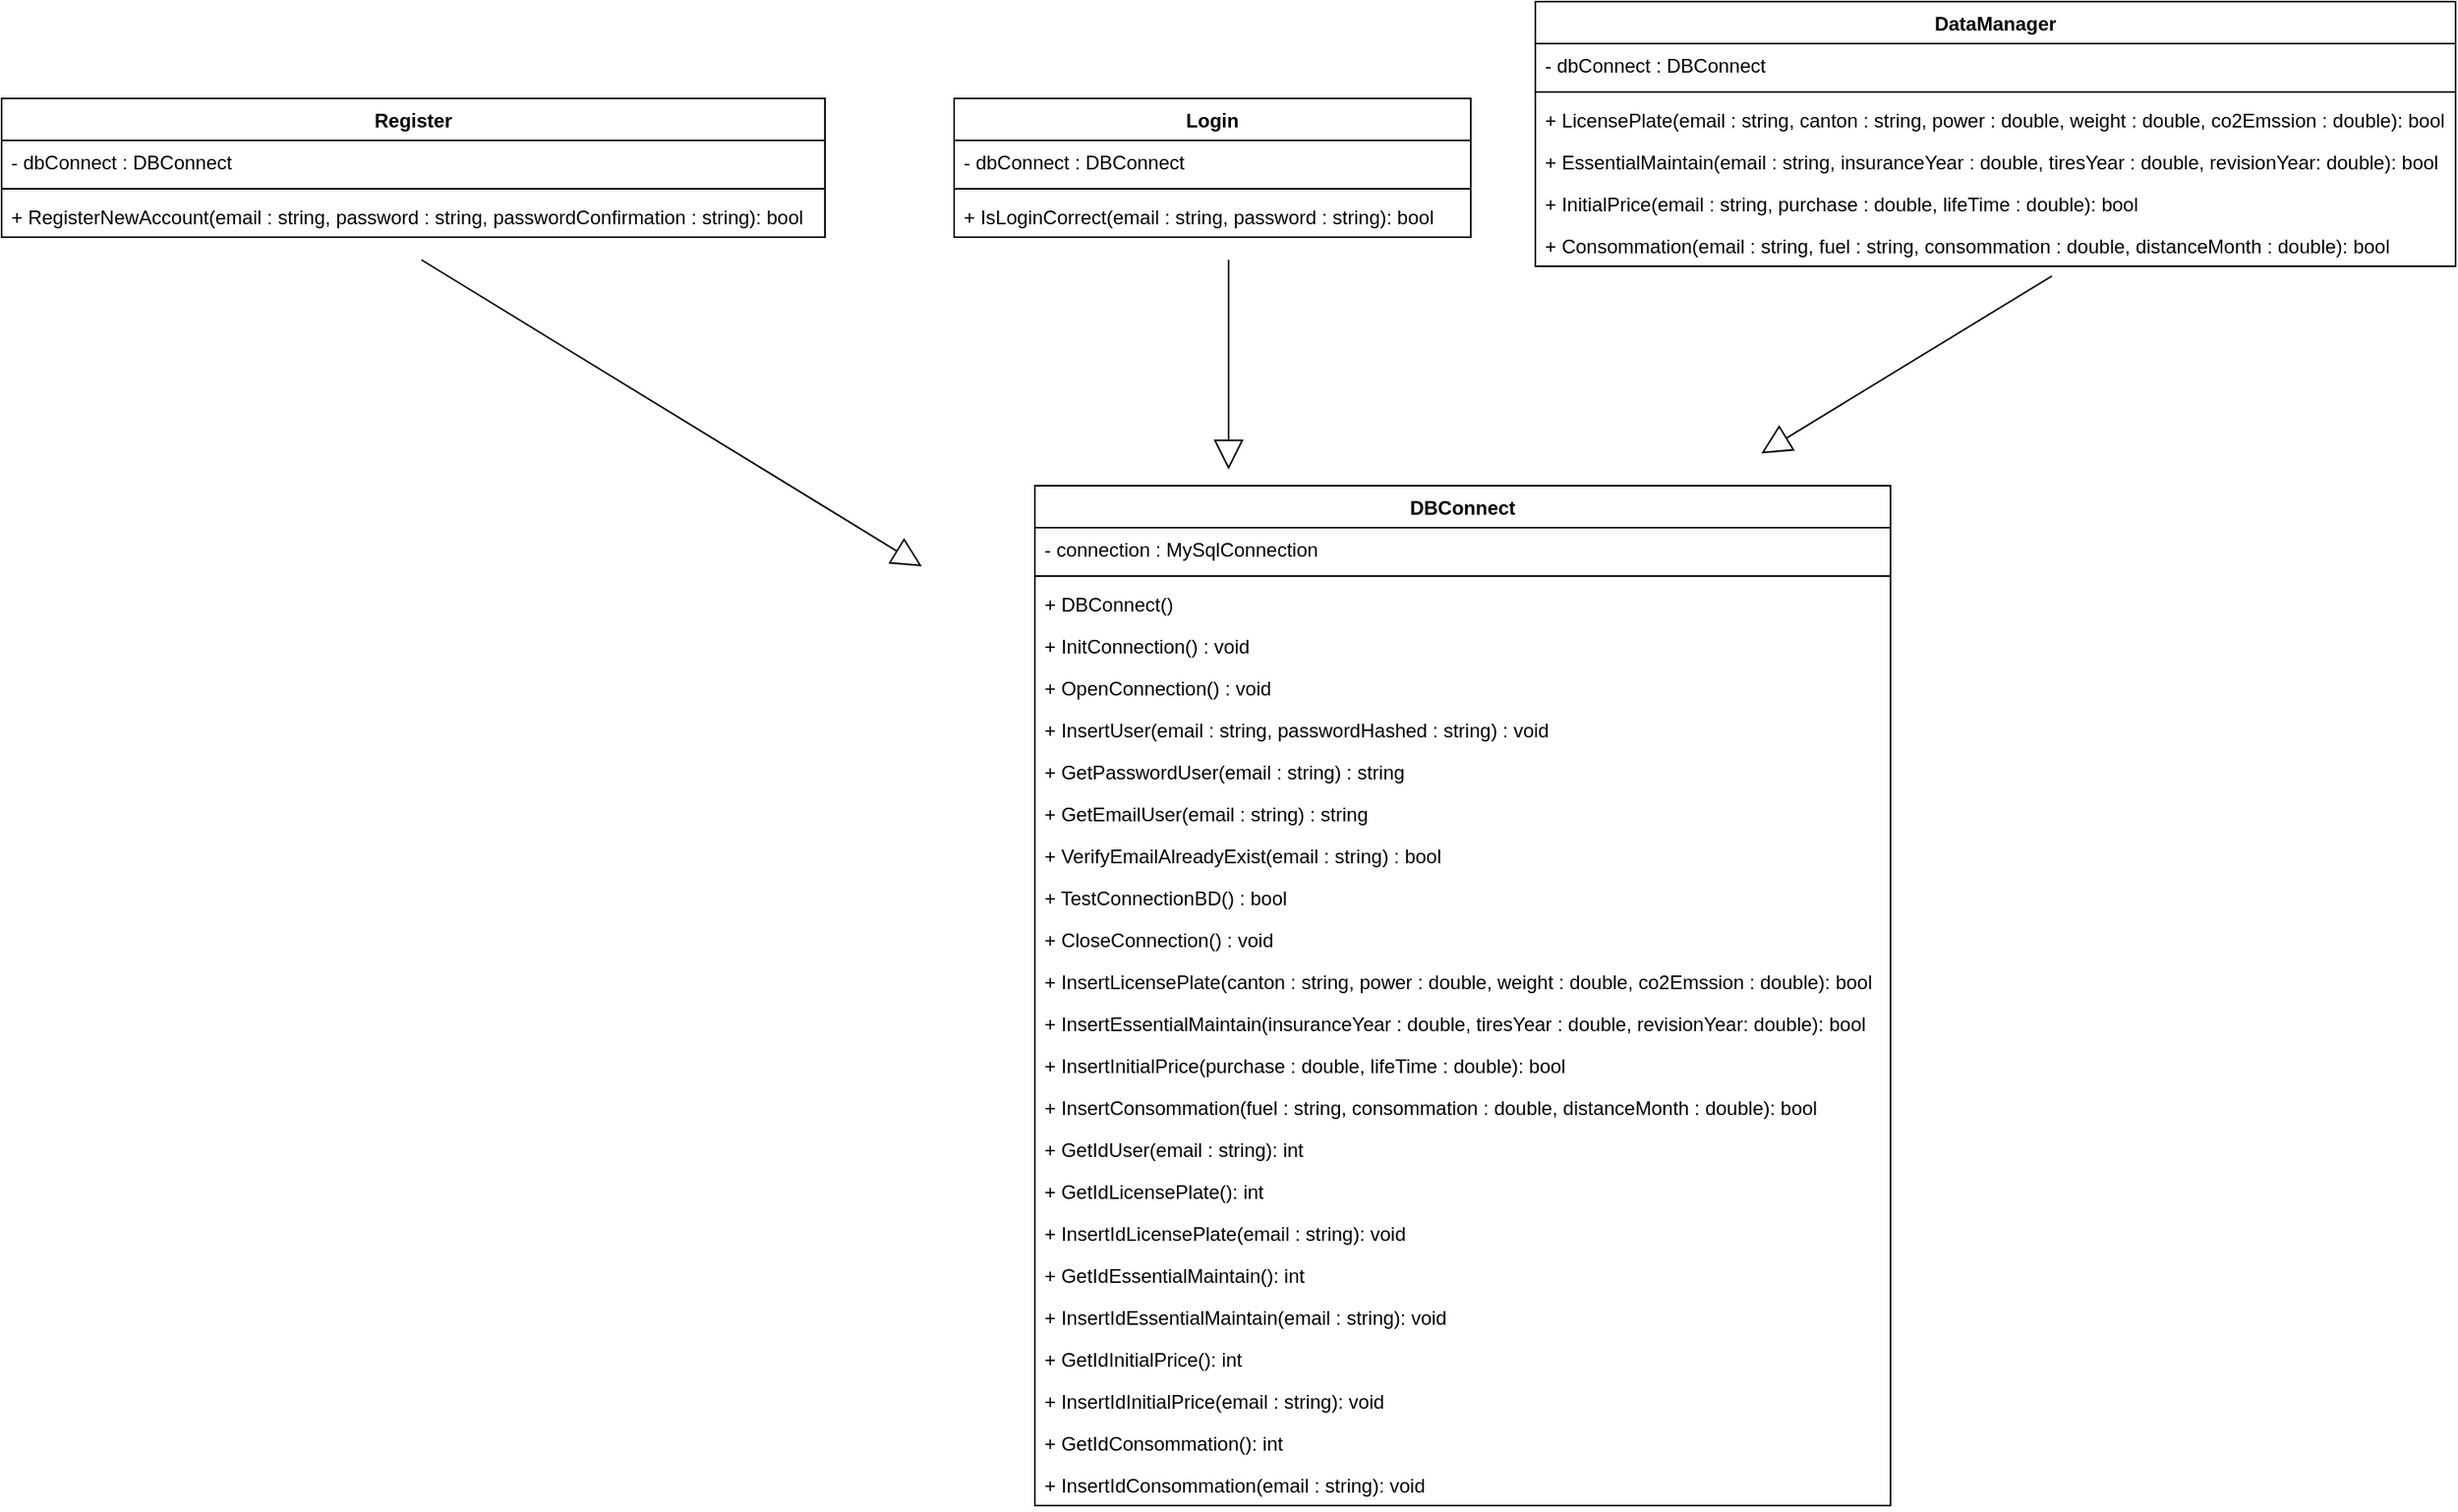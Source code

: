 <mxfile version="12.4.2" type="device" pages="1"><diagram id="-sykMPhhR_Rqp7SQ61lB" name="Diagramme de classe"><mxGraphModel dx="2255" dy="806" grid="1" gridSize="10" guides="1" tooltips="1" connect="1" arrows="1" fold="1" page="1" pageScale="1" pageWidth="1169" pageHeight="827" math="0" shadow="0"><root><mxCell id="0"/><mxCell id="1" parent="0"/><mxCell id="Oq_2yFGlB-gFQea5BF6U-1" value="Register" style="swimlane;fontStyle=1;align=center;verticalAlign=top;childLayout=stackLayout;horizontal=1;startSize=26;horizontalStack=0;resizeParent=1;resizeParentMax=0;resizeLast=0;collapsible=1;marginBottom=0;" parent="1" vertex="1"><mxGeometry x="-390" y="180" width="510" height="86" as="geometry"/></mxCell><mxCell id="Oq_2yFGlB-gFQea5BF6U-2" value="- dbConnect : DBConnect" style="text;strokeColor=none;fillColor=none;align=left;verticalAlign=top;spacingLeft=4;spacingRight=4;overflow=hidden;rotatable=0;points=[[0,0.5],[1,0.5]];portConstraint=eastwest;" parent="Oq_2yFGlB-gFQea5BF6U-1" vertex="1"><mxGeometry y="26" width="510" height="26" as="geometry"/></mxCell><mxCell id="Oq_2yFGlB-gFQea5BF6U-3" value="" style="line;strokeWidth=1;fillColor=none;align=left;verticalAlign=middle;spacingTop=-1;spacingLeft=3;spacingRight=3;rotatable=0;labelPosition=right;points=[];portConstraint=eastwest;" parent="Oq_2yFGlB-gFQea5BF6U-1" vertex="1"><mxGeometry y="52" width="510" height="8" as="geometry"/></mxCell><mxCell id="Oq_2yFGlB-gFQea5BF6U-4" value="+ RegisterNewAccount(email : string, password : string, passwordConfirmation : string): bool" style="text;strokeColor=none;fillColor=none;align=left;verticalAlign=top;spacingLeft=4;spacingRight=4;overflow=hidden;rotatable=0;points=[[0,0.5],[1,0.5]];portConstraint=eastwest;" parent="Oq_2yFGlB-gFQea5BF6U-1" vertex="1"><mxGeometry y="60" width="510" height="26" as="geometry"/></mxCell><mxCell id="Oq_2yFGlB-gFQea5BF6U-5" value="Login" style="swimlane;fontStyle=1;align=center;verticalAlign=top;childLayout=stackLayout;horizontal=1;startSize=26;horizontalStack=0;resizeParent=1;resizeParentMax=0;resizeLast=0;collapsible=1;marginBottom=0;" parent="1" vertex="1"><mxGeometry x="200" y="180" width="320" height="86" as="geometry"/></mxCell><mxCell id="Oq_2yFGlB-gFQea5BF6U-6" value="- dbConnect : DBConnect" style="text;strokeColor=none;fillColor=none;align=left;verticalAlign=top;spacingLeft=4;spacingRight=4;overflow=hidden;rotatable=0;points=[[0,0.5],[1,0.5]];portConstraint=eastwest;" parent="Oq_2yFGlB-gFQea5BF6U-5" vertex="1"><mxGeometry y="26" width="320" height="26" as="geometry"/></mxCell><mxCell id="Oq_2yFGlB-gFQea5BF6U-7" value="" style="line;strokeWidth=1;fillColor=none;align=left;verticalAlign=middle;spacingTop=-1;spacingLeft=3;spacingRight=3;rotatable=0;labelPosition=right;points=[];portConstraint=eastwest;" parent="Oq_2yFGlB-gFQea5BF6U-5" vertex="1"><mxGeometry y="52" width="320" height="8" as="geometry"/></mxCell><mxCell id="Oq_2yFGlB-gFQea5BF6U-8" value="+ IsLoginCorrect(email : string, password : string): bool" style="text;strokeColor=none;fillColor=none;align=left;verticalAlign=top;spacingLeft=4;spacingRight=4;overflow=hidden;rotatable=0;points=[[0,0.5],[1,0.5]];portConstraint=eastwest;" parent="Oq_2yFGlB-gFQea5BF6U-5" vertex="1"><mxGeometry y="60" width="320" height="26" as="geometry"/></mxCell><mxCell id="Oq_2yFGlB-gFQea5BF6U-9" value="DataManager" style="swimlane;fontStyle=1;align=center;verticalAlign=top;childLayout=stackLayout;horizontal=1;startSize=26;horizontalStack=0;resizeParent=1;resizeParentMax=0;resizeLast=0;collapsible=1;marginBottom=0;" parent="1" vertex="1"><mxGeometry x="560" y="120" width="570" height="164" as="geometry"/></mxCell><mxCell id="Oq_2yFGlB-gFQea5BF6U-10" value="- dbConnect : DBConnect" style="text;strokeColor=none;fillColor=none;align=left;verticalAlign=top;spacingLeft=4;spacingRight=4;overflow=hidden;rotatable=0;points=[[0,0.5],[1,0.5]];portConstraint=eastwest;" parent="Oq_2yFGlB-gFQea5BF6U-9" vertex="1"><mxGeometry y="26" width="570" height="26" as="geometry"/></mxCell><mxCell id="Oq_2yFGlB-gFQea5BF6U-11" value="" style="line;strokeWidth=1;fillColor=none;align=left;verticalAlign=middle;spacingTop=-1;spacingLeft=3;spacingRight=3;rotatable=0;labelPosition=right;points=[];portConstraint=eastwest;" parent="Oq_2yFGlB-gFQea5BF6U-9" vertex="1"><mxGeometry y="52" width="570" height="8" as="geometry"/></mxCell><mxCell id="Oq_2yFGlB-gFQea5BF6U-12" value="+ LicensePlate(email : string, canton : string, power : double, weight : double, co2Emssion : double): bool" style="text;strokeColor=none;fillColor=none;align=left;verticalAlign=top;spacingLeft=4;spacingRight=4;overflow=hidden;rotatable=0;points=[[0,0.5],[1,0.5]];portConstraint=eastwest;" parent="Oq_2yFGlB-gFQea5BF6U-9" vertex="1"><mxGeometry y="60" width="570" height="26" as="geometry"/></mxCell><mxCell id="Oq_2yFGlB-gFQea5BF6U-17" value="+ EssentialMaintain(email : string, insuranceYear : double, tiresYear : double, revisionYear: double): bool" style="text;strokeColor=none;fillColor=none;align=left;verticalAlign=top;spacingLeft=4;spacingRight=4;overflow=hidden;rotatable=0;points=[[0,0.5],[1,0.5]];portConstraint=eastwest;" parent="Oq_2yFGlB-gFQea5BF6U-9" vertex="1"><mxGeometry y="86" width="570" height="26" as="geometry"/></mxCell><mxCell id="Oq_2yFGlB-gFQea5BF6U-18" value="+ InitialPrice(email : string, purchase : double, lifeTime : double): bool" style="text;strokeColor=none;fillColor=none;align=left;verticalAlign=top;spacingLeft=4;spacingRight=4;overflow=hidden;rotatable=0;points=[[0,0.5],[1,0.5]];portConstraint=eastwest;" parent="Oq_2yFGlB-gFQea5BF6U-9" vertex="1"><mxGeometry y="112" width="570" height="26" as="geometry"/></mxCell><mxCell id="Oq_2yFGlB-gFQea5BF6U-19" value="+ Consommation(email : string, fuel : string, consommation : double, distanceMonth : double): bool" style="text;strokeColor=none;fillColor=none;align=left;verticalAlign=top;spacingLeft=4;spacingRight=4;overflow=hidden;rotatable=0;points=[[0,0.5],[1,0.5]];portConstraint=eastwest;" parent="Oq_2yFGlB-gFQea5BF6U-9" vertex="1"><mxGeometry y="138" width="570" height="26" as="geometry"/></mxCell><mxCell id="Oq_2yFGlB-gFQea5BF6U-13" value="DBConnect" style="swimlane;fontStyle=1;align=center;verticalAlign=top;childLayout=stackLayout;horizontal=1;startSize=26;horizontalStack=0;resizeParent=1;resizeParentMax=0;resizeLast=0;collapsible=1;marginBottom=0;" parent="1" vertex="1"><mxGeometry x="250" y="420" width="530" height="632" as="geometry"/></mxCell><mxCell id="Oq_2yFGlB-gFQea5BF6U-14" value="- connection : MySqlConnection" style="text;strokeColor=none;fillColor=none;align=left;verticalAlign=top;spacingLeft=4;spacingRight=4;overflow=hidden;rotatable=0;points=[[0,0.5],[1,0.5]];portConstraint=eastwest;" parent="Oq_2yFGlB-gFQea5BF6U-13" vertex="1"><mxGeometry y="26" width="530" height="26" as="geometry"/></mxCell><mxCell id="Oq_2yFGlB-gFQea5BF6U-15" value="" style="line;strokeWidth=1;fillColor=none;align=left;verticalAlign=middle;spacingTop=-1;spacingLeft=3;spacingRight=3;rotatable=0;labelPosition=right;points=[];portConstraint=eastwest;" parent="Oq_2yFGlB-gFQea5BF6U-13" vertex="1"><mxGeometry y="52" width="530" height="8" as="geometry"/></mxCell><mxCell id="Oq_2yFGlB-gFQea5BF6U-16" value="+ DBConnect()" style="text;strokeColor=none;fillColor=none;align=left;verticalAlign=top;spacingLeft=4;spacingRight=4;overflow=hidden;rotatable=0;points=[[0,0.5],[1,0.5]];portConstraint=eastwest;" parent="Oq_2yFGlB-gFQea5BF6U-13" vertex="1"><mxGeometry y="60" width="530" height="26" as="geometry"/></mxCell><mxCell id="Oq_2yFGlB-gFQea5BF6U-20" value="+ InitConnection() : void" style="text;strokeColor=none;fillColor=none;align=left;verticalAlign=top;spacingLeft=4;spacingRight=4;overflow=hidden;rotatable=0;points=[[0,0.5],[1,0.5]];portConstraint=eastwest;" parent="Oq_2yFGlB-gFQea5BF6U-13" vertex="1"><mxGeometry y="86" width="530" height="26" as="geometry"/></mxCell><mxCell id="Oq_2yFGlB-gFQea5BF6U-21" value="+ OpenConnection() : void" style="text;strokeColor=none;fillColor=none;align=left;verticalAlign=top;spacingLeft=4;spacingRight=4;overflow=hidden;rotatable=0;points=[[0,0.5],[1,0.5]];portConstraint=eastwest;" parent="Oq_2yFGlB-gFQea5BF6U-13" vertex="1"><mxGeometry y="112" width="530" height="26" as="geometry"/></mxCell><mxCell id="Oq_2yFGlB-gFQea5BF6U-22" value="+ InsertUser(email : string, passwordHashed : string) : void" style="text;strokeColor=none;fillColor=none;align=left;verticalAlign=top;spacingLeft=4;spacingRight=4;overflow=hidden;rotatable=0;points=[[0,0.5],[1,0.5]];portConstraint=eastwest;" parent="Oq_2yFGlB-gFQea5BF6U-13" vertex="1"><mxGeometry y="138" width="530" height="26" as="geometry"/></mxCell><mxCell id="Oq_2yFGlB-gFQea5BF6U-23" value="+ GetPasswordUser(email : string) : string" style="text;strokeColor=none;fillColor=none;align=left;verticalAlign=top;spacingLeft=4;spacingRight=4;overflow=hidden;rotatable=0;points=[[0,0.5],[1,0.5]];portConstraint=eastwest;" parent="Oq_2yFGlB-gFQea5BF6U-13" vertex="1"><mxGeometry y="164" width="530" height="26" as="geometry"/></mxCell><mxCell id="Oq_2yFGlB-gFQea5BF6U-24" value="+ GetEmailUser(email : string) : string" style="text;strokeColor=none;fillColor=none;align=left;verticalAlign=top;spacingLeft=4;spacingRight=4;overflow=hidden;rotatable=0;points=[[0,0.5],[1,0.5]];portConstraint=eastwest;" parent="Oq_2yFGlB-gFQea5BF6U-13" vertex="1"><mxGeometry y="190" width="530" height="26" as="geometry"/></mxCell><mxCell id="Oq_2yFGlB-gFQea5BF6U-25" value="+ VerifyEmailAlreadyExist(email : string) : bool" style="text;strokeColor=none;fillColor=none;align=left;verticalAlign=top;spacingLeft=4;spacingRight=4;overflow=hidden;rotatable=0;points=[[0,0.5],[1,0.5]];portConstraint=eastwest;" parent="Oq_2yFGlB-gFQea5BF6U-13" vertex="1"><mxGeometry y="216" width="530" height="26" as="geometry"/></mxCell><mxCell id="Oq_2yFGlB-gFQea5BF6U-26" value="+ TestConnectionBD() : bool" style="text;strokeColor=none;fillColor=none;align=left;verticalAlign=top;spacingLeft=4;spacingRight=4;overflow=hidden;rotatable=0;points=[[0,0.5],[1,0.5]];portConstraint=eastwest;" parent="Oq_2yFGlB-gFQea5BF6U-13" vertex="1"><mxGeometry y="242" width="530" height="26" as="geometry"/></mxCell><mxCell id="Oq_2yFGlB-gFQea5BF6U-27" value="+ CloseConnection() : void" style="text;strokeColor=none;fillColor=none;align=left;verticalAlign=top;spacingLeft=4;spacingRight=4;overflow=hidden;rotatable=0;points=[[0,0.5],[1,0.5]];portConstraint=eastwest;" parent="Oq_2yFGlB-gFQea5BF6U-13" vertex="1"><mxGeometry y="268" width="530" height="26" as="geometry"/></mxCell><mxCell id="Oq_2yFGlB-gFQea5BF6U-28" value="+ InsertLicensePlate(canton : string, power : double, weight : double, co2Emssion : double): bool" style="text;strokeColor=none;fillColor=none;align=left;verticalAlign=top;spacingLeft=4;spacingRight=4;overflow=hidden;rotatable=0;points=[[0,0.5],[1,0.5]];portConstraint=eastwest;" parent="Oq_2yFGlB-gFQea5BF6U-13" vertex="1"><mxGeometry y="294" width="530" height="26" as="geometry"/></mxCell><mxCell id="Oq_2yFGlB-gFQea5BF6U-29" value="+ InsertEssentialMaintain(insuranceYear : double, tiresYear : double, revisionYear: double): bool" style="text;strokeColor=none;fillColor=none;align=left;verticalAlign=top;spacingLeft=4;spacingRight=4;overflow=hidden;rotatable=0;points=[[0,0.5],[1,0.5]];portConstraint=eastwest;" parent="Oq_2yFGlB-gFQea5BF6U-13" vertex="1"><mxGeometry y="320" width="530" height="26" as="geometry"/></mxCell><mxCell id="Oq_2yFGlB-gFQea5BF6U-30" value="+ InsertInitialPrice(purchase : double, lifeTime : double): bool" style="text;strokeColor=none;fillColor=none;align=left;verticalAlign=top;spacingLeft=4;spacingRight=4;overflow=hidden;rotatable=0;points=[[0,0.5],[1,0.5]];portConstraint=eastwest;" parent="Oq_2yFGlB-gFQea5BF6U-13" vertex="1"><mxGeometry y="346" width="530" height="26" as="geometry"/></mxCell><mxCell id="Oq_2yFGlB-gFQea5BF6U-31" value="+ InsertConsommation(fuel : string, consommation : double, distanceMonth : double): bool" style="text;strokeColor=none;fillColor=none;align=left;verticalAlign=top;spacingLeft=4;spacingRight=4;overflow=hidden;rotatable=0;points=[[0,0.5],[1,0.5]];portConstraint=eastwest;" parent="Oq_2yFGlB-gFQea5BF6U-13" vertex="1"><mxGeometry y="372" width="530" height="26" as="geometry"/></mxCell><mxCell id="7bGTb5mCO8N4Drl3DOMC-1" value="+ GetIdUser(email : string): int" style="text;strokeColor=none;fillColor=none;align=left;verticalAlign=top;spacingLeft=4;spacingRight=4;overflow=hidden;rotatable=0;points=[[0,0.5],[1,0.5]];portConstraint=eastwest;" parent="Oq_2yFGlB-gFQea5BF6U-13" vertex="1"><mxGeometry y="398" width="530" height="26" as="geometry"/></mxCell><mxCell id="Oq_2yFGlB-gFQea5BF6U-32" value="+ GetIdLicensePlate(): int" style="text;strokeColor=none;fillColor=none;align=left;verticalAlign=top;spacingLeft=4;spacingRight=4;overflow=hidden;rotatable=0;points=[[0,0.5],[1,0.5]];portConstraint=eastwest;" parent="Oq_2yFGlB-gFQea5BF6U-13" vertex="1"><mxGeometry y="424" width="530" height="26" as="geometry"/></mxCell><mxCell id="Oq_2yFGlB-gFQea5BF6U-33" value="+ InsertIdLicensePlate(email : string): void" style="text;strokeColor=none;fillColor=none;align=left;verticalAlign=top;spacingLeft=4;spacingRight=4;overflow=hidden;rotatable=0;points=[[0,0.5],[1,0.5]];portConstraint=eastwest;" parent="Oq_2yFGlB-gFQea5BF6U-13" vertex="1"><mxGeometry y="450" width="530" height="26" as="geometry"/></mxCell><mxCell id="Oq_2yFGlB-gFQea5BF6U-34" value="+ GetIdEssentialMaintain(): int" style="text;strokeColor=none;fillColor=none;align=left;verticalAlign=top;spacingLeft=4;spacingRight=4;overflow=hidden;rotatable=0;points=[[0,0.5],[1,0.5]];portConstraint=eastwest;" parent="Oq_2yFGlB-gFQea5BF6U-13" vertex="1"><mxGeometry y="476" width="530" height="26" as="geometry"/></mxCell><mxCell id="Oq_2yFGlB-gFQea5BF6U-35" value="+ InsertIdEssentialMaintain(email : string): void" style="text;strokeColor=none;fillColor=none;align=left;verticalAlign=top;spacingLeft=4;spacingRight=4;overflow=hidden;rotatable=0;points=[[0,0.5],[1,0.5]];portConstraint=eastwest;" parent="Oq_2yFGlB-gFQea5BF6U-13" vertex="1"><mxGeometry y="502" width="530" height="26" as="geometry"/></mxCell><mxCell id="Oq_2yFGlB-gFQea5BF6U-36" value="+ GetIdInitialPrice(): int" style="text;strokeColor=none;fillColor=none;align=left;verticalAlign=top;spacingLeft=4;spacingRight=4;overflow=hidden;rotatable=0;points=[[0,0.5],[1,0.5]];portConstraint=eastwest;" parent="Oq_2yFGlB-gFQea5BF6U-13" vertex="1"><mxGeometry y="528" width="530" height="26" as="geometry"/></mxCell><mxCell id="Oq_2yFGlB-gFQea5BF6U-37" value="+ InsertIdInitialPrice(email : string): void" style="text;strokeColor=none;fillColor=none;align=left;verticalAlign=top;spacingLeft=4;spacingRight=4;overflow=hidden;rotatable=0;points=[[0,0.5],[1,0.5]];portConstraint=eastwest;" parent="Oq_2yFGlB-gFQea5BF6U-13" vertex="1"><mxGeometry y="554" width="530" height="26" as="geometry"/></mxCell><mxCell id="Oq_2yFGlB-gFQea5BF6U-38" value="+ GetIdConsommation(): int" style="text;strokeColor=none;fillColor=none;align=left;verticalAlign=top;spacingLeft=4;spacingRight=4;overflow=hidden;rotatable=0;points=[[0,0.5],[1,0.5]];portConstraint=eastwest;" parent="Oq_2yFGlB-gFQea5BF6U-13" vertex="1"><mxGeometry y="580" width="530" height="26" as="geometry"/></mxCell><mxCell id="Oq_2yFGlB-gFQea5BF6U-39" value="+ InsertIdConsommation(email : string): void" style="text;strokeColor=none;fillColor=none;align=left;verticalAlign=top;spacingLeft=4;spacingRight=4;overflow=hidden;rotatable=0;points=[[0,0.5],[1,0.5]];portConstraint=eastwest;" parent="Oq_2yFGlB-gFQea5BF6U-13" vertex="1"><mxGeometry y="606" width="530" height="26" as="geometry"/></mxCell><mxCell id="JelL1uI63bIdyMMh0-NX-1" value="" style="endArrow=block;endSize=16;endFill=0;html=1;" edge="1" parent="1"><mxGeometry width="160" relative="1" as="geometry"><mxPoint x="-130" y="280" as="sourcePoint"/><mxPoint x="180" y="470" as="targetPoint"/></mxGeometry></mxCell><mxCell id="JelL1uI63bIdyMMh0-NX-2" value="" style="endArrow=block;endSize=16;endFill=0;html=1;" edge="1" parent="1"><mxGeometry width="160" relative="1" as="geometry"><mxPoint x="370" y="280" as="sourcePoint"/><mxPoint x="370" y="410" as="targetPoint"/></mxGeometry></mxCell><mxCell id="JelL1uI63bIdyMMh0-NX-3" value="" style="endArrow=block;endSize=16;endFill=0;html=1;" edge="1" parent="1"><mxGeometry width="160" relative="1" as="geometry"><mxPoint x="880" y="290" as="sourcePoint"/><mxPoint x="700" y="400" as="targetPoint"/></mxGeometry></mxCell></root></mxGraphModel></diagram></mxfile>